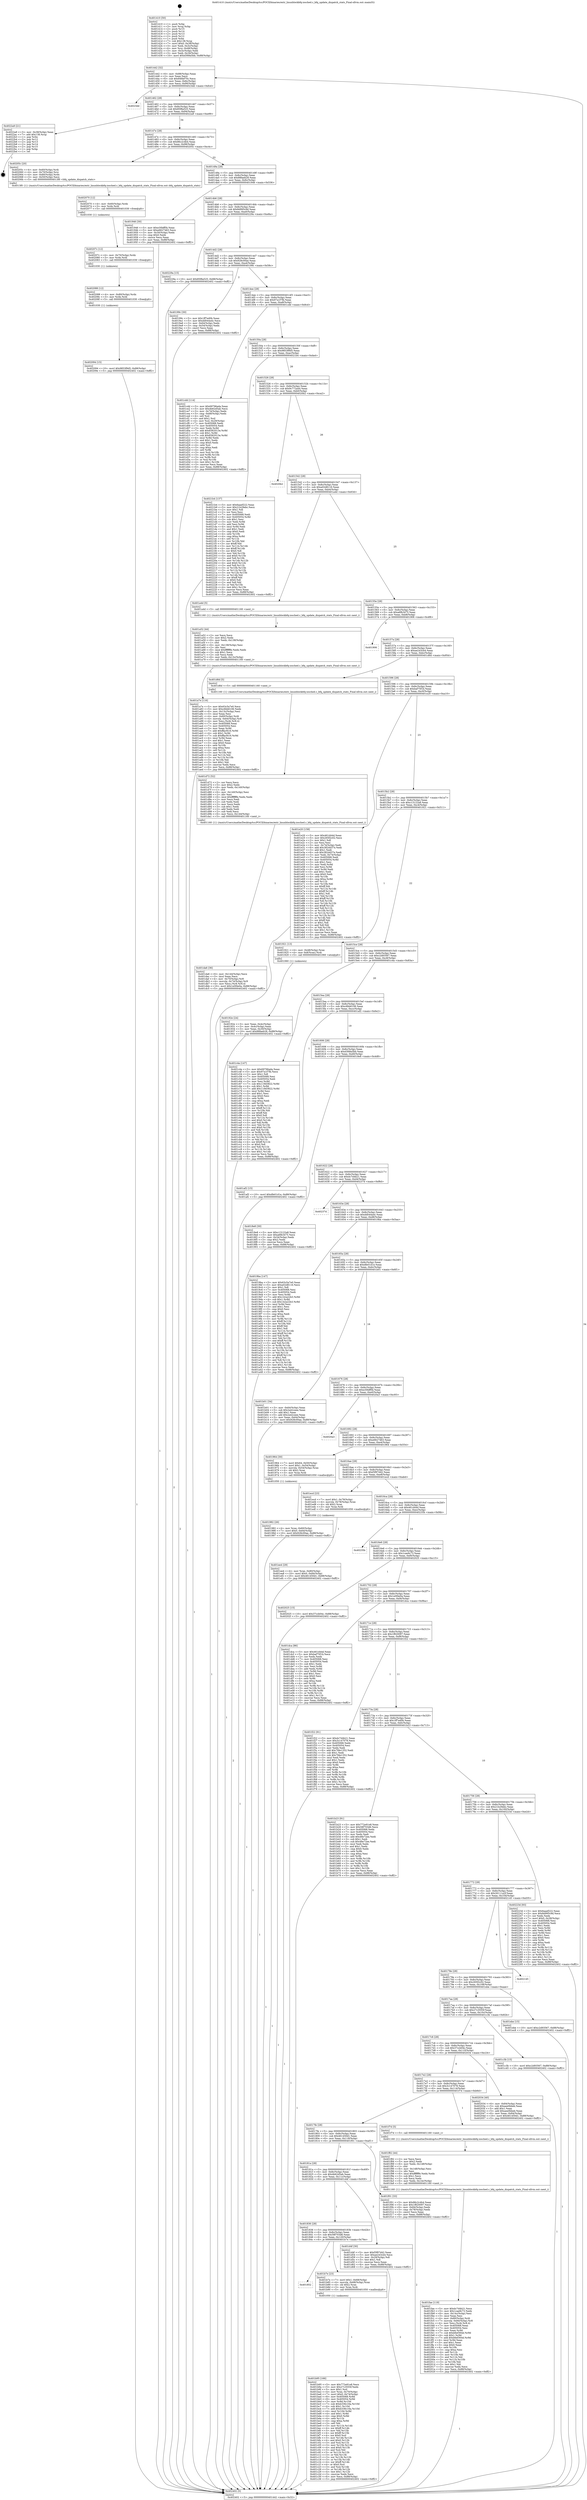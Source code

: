 digraph "0x401410" {
  label = "0x401410 (/mnt/c/Users/mathe/Desktop/tcc/POCII/binaries/extr_linuxblockbfq-iosched.c_bfq_update_dispatch_stats_Final-ollvm.out::main(0))"
  labelloc = "t"
  node[shape=record]

  Entry [label="",width=0.3,height=0.3,shape=circle,fillcolor=black,style=filled]
  "0x401442" [label="{
     0x401442 [32]\l
     | [instrs]\l
     &nbsp;&nbsp;0x401442 \<+6\>: mov -0x88(%rbp),%eax\l
     &nbsp;&nbsp;0x401448 \<+2\>: mov %eax,%ecx\l
     &nbsp;&nbsp;0x40144a \<+6\>: sub $0x846bf70c,%ecx\l
     &nbsp;&nbsp;0x401450 \<+6\>: mov %eax,-0x8c(%rbp)\l
     &nbsp;&nbsp;0x401456 \<+6\>: mov %ecx,-0x90(%rbp)\l
     &nbsp;&nbsp;0x40145c \<+6\>: je 00000000004023dd \<main+0xfcd\>\l
  }"]
  "0x4023dd" [label="{
     0x4023dd\l
  }", style=dashed]
  "0x401462" [label="{
     0x401462 [28]\l
     | [instrs]\l
     &nbsp;&nbsp;0x401462 \<+5\>: jmp 0000000000401467 \<main+0x57\>\l
     &nbsp;&nbsp;0x401467 \<+6\>: mov -0x8c(%rbp),%eax\l
     &nbsp;&nbsp;0x40146d \<+5\>: sub $0x85f8a525,%eax\l
     &nbsp;&nbsp;0x401472 \<+6\>: mov %eax,-0x94(%rbp)\l
     &nbsp;&nbsp;0x401478 \<+6\>: je 00000000004022a9 \<main+0xe99\>\l
  }"]
  Exit [label="",width=0.3,height=0.3,shape=circle,fillcolor=black,style=filled,peripheries=2]
  "0x4022a9" [label="{
     0x4022a9 [21]\l
     | [instrs]\l
     &nbsp;&nbsp;0x4022a9 \<+3\>: mov -0x38(%rbp),%eax\l
     &nbsp;&nbsp;0x4022ac \<+7\>: add $0x138,%rsp\l
     &nbsp;&nbsp;0x4022b3 \<+1\>: pop %rbx\l
     &nbsp;&nbsp;0x4022b4 \<+2\>: pop %r12\l
     &nbsp;&nbsp;0x4022b6 \<+2\>: pop %r13\l
     &nbsp;&nbsp;0x4022b8 \<+2\>: pop %r14\l
     &nbsp;&nbsp;0x4022ba \<+2\>: pop %r15\l
     &nbsp;&nbsp;0x4022bc \<+1\>: pop %rbp\l
     &nbsp;&nbsp;0x4022bd \<+1\>: ret\l
  }"]
  "0x40147e" [label="{
     0x40147e [28]\l
     | [instrs]\l
     &nbsp;&nbsp;0x40147e \<+5\>: jmp 0000000000401483 \<main+0x73\>\l
     &nbsp;&nbsp;0x401483 \<+6\>: mov -0x8c(%rbp),%eax\l
     &nbsp;&nbsp;0x401489 \<+5\>: sub $0x86c2c4b4,%eax\l
     &nbsp;&nbsp;0x40148e \<+6\>: mov %eax,-0x98(%rbp)\l
     &nbsp;&nbsp;0x401494 \<+6\>: je 000000000040205c \<main+0xc4c\>\l
  }"]
  "0x402094" [label="{
     0x402094 [15]\l
     | [instrs]\l
     &nbsp;&nbsp;0x402094 \<+10\>: movl $0x9853f9d5,-0x88(%rbp)\l
     &nbsp;&nbsp;0x40209e \<+5\>: jmp 0000000000402402 \<main+0xff2\>\l
  }"]
  "0x40205c" [label="{
     0x40205c [20]\l
     | [instrs]\l
     &nbsp;&nbsp;0x40205c \<+4\>: mov -0x60(%rbp),%rdi\l
     &nbsp;&nbsp;0x402060 \<+4\>: mov -0x70(%rbp),%rsi\l
     &nbsp;&nbsp;0x402064 \<+4\>: mov -0x80(%rbp),%rdx\l
     &nbsp;&nbsp;0x402068 \<+3\>: mov -0x50(%rbp),%ecx\l
     &nbsp;&nbsp;0x40206b \<+5\>: call 00000000004013f0 \<bfq_update_dispatch_stats\>\l
     | [calls]\l
     &nbsp;&nbsp;0x4013f0 \{1\} (/mnt/c/Users/mathe/Desktop/tcc/POCII/binaries/extr_linuxblockbfq-iosched.c_bfq_update_dispatch_stats_Final-ollvm.out::bfq_update_dispatch_stats)\l
  }"]
  "0x40149a" [label="{
     0x40149a [28]\l
     | [instrs]\l
     &nbsp;&nbsp;0x40149a \<+5\>: jmp 000000000040149f \<main+0x8f\>\l
     &nbsp;&nbsp;0x40149f \<+6\>: mov -0x8c(%rbp),%eax\l
     &nbsp;&nbsp;0x4014a5 \<+5\>: sub $0x88faeb28,%eax\l
     &nbsp;&nbsp;0x4014aa \<+6\>: mov %eax,-0x9c(%rbp)\l
     &nbsp;&nbsp;0x4014b0 \<+6\>: je 0000000000401946 \<main+0x536\>\l
  }"]
  "0x402088" [label="{
     0x402088 [12]\l
     | [instrs]\l
     &nbsp;&nbsp;0x402088 \<+4\>: mov -0x80(%rbp),%rdx\l
     &nbsp;&nbsp;0x40208c \<+3\>: mov %rdx,%rdi\l
     &nbsp;&nbsp;0x40208f \<+5\>: call 0000000000401030 \<free@plt\>\l
     | [calls]\l
     &nbsp;&nbsp;0x401030 \{1\} (unknown)\l
  }"]
  "0x401946" [label="{
     0x401946 [30]\l
     | [instrs]\l
     &nbsp;&nbsp;0x401946 \<+5\>: mov $0xe30bff5b,%eax\l
     &nbsp;&nbsp;0x40194b \<+5\>: mov $0xe6627463,%ecx\l
     &nbsp;&nbsp;0x401950 \<+3\>: mov -0x30(%rbp),%edx\l
     &nbsp;&nbsp;0x401953 \<+3\>: cmp $0x0,%edx\l
     &nbsp;&nbsp;0x401956 \<+3\>: cmove %ecx,%eax\l
     &nbsp;&nbsp;0x401959 \<+6\>: mov %eax,-0x88(%rbp)\l
     &nbsp;&nbsp;0x40195f \<+5\>: jmp 0000000000402402 \<main+0xff2\>\l
  }"]
  "0x4014b6" [label="{
     0x4014b6 [28]\l
     | [instrs]\l
     &nbsp;&nbsp;0x4014b6 \<+5\>: jmp 00000000004014bb \<main+0xab\>\l
     &nbsp;&nbsp;0x4014bb \<+6\>: mov -0x8c(%rbp),%eax\l
     &nbsp;&nbsp;0x4014c1 \<+5\>: sub $0x8d995c9d,%eax\l
     &nbsp;&nbsp;0x4014c6 \<+6\>: mov %eax,-0xa0(%rbp)\l
     &nbsp;&nbsp;0x4014cc \<+6\>: je 000000000040229a \<main+0xe8a\>\l
  }"]
  "0x40207c" [label="{
     0x40207c [12]\l
     | [instrs]\l
     &nbsp;&nbsp;0x40207c \<+4\>: mov -0x70(%rbp),%rdx\l
     &nbsp;&nbsp;0x402080 \<+3\>: mov %rdx,%rdi\l
     &nbsp;&nbsp;0x402083 \<+5\>: call 0000000000401030 \<free@plt\>\l
     | [calls]\l
     &nbsp;&nbsp;0x401030 \{1\} (unknown)\l
  }"]
  "0x40229a" [label="{
     0x40229a [15]\l
     | [instrs]\l
     &nbsp;&nbsp;0x40229a \<+10\>: movl $0x85f8a525,-0x88(%rbp)\l
     &nbsp;&nbsp;0x4022a4 \<+5\>: jmp 0000000000402402 \<main+0xff2\>\l
  }"]
  "0x4014d2" [label="{
     0x4014d2 [28]\l
     | [instrs]\l
     &nbsp;&nbsp;0x4014d2 \<+5\>: jmp 00000000004014d7 \<main+0xc7\>\l
     &nbsp;&nbsp;0x4014d7 \<+6\>: mov -0x8c(%rbp),%eax\l
     &nbsp;&nbsp;0x4014dd \<+5\>: sub $0x928c00ae,%eax\l
     &nbsp;&nbsp;0x4014e2 \<+6\>: mov %eax,-0xa4(%rbp)\l
     &nbsp;&nbsp;0x4014e8 \<+6\>: je 000000000040199c \<main+0x58c\>\l
  }"]
  "0x402070" [label="{
     0x402070 [12]\l
     | [instrs]\l
     &nbsp;&nbsp;0x402070 \<+4\>: mov -0x60(%rbp),%rdx\l
     &nbsp;&nbsp;0x402074 \<+3\>: mov %rdx,%rdi\l
     &nbsp;&nbsp;0x402077 \<+5\>: call 0000000000401030 \<free@plt\>\l
     | [calls]\l
     &nbsp;&nbsp;0x401030 \{1\} (unknown)\l
  }"]
  "0x40199c" [label="{
     0x40199c [30]\l
     | [instrs]\l
     &nbsp;&nbsp;0x40199c \<+5\>: mov $0x1ff7ed0b,%eax\l
     &nbsp;&nbsp;0x4019a1 \<+5\>: mov $0xdd044a4c,%ecx\l
     &nbsp;&nbsp;0x4019a6 \<+3\>: mov -0x64(%rbp),%edx\l
     &nbsp;&nbsp;0x4019a9 \<+3\>: cmp -0x54(%rbp),%edx\l
     &nbsp;&nbsp;0x4019ac \<+3\>: cmovl %ecx,%eax\l
     &nbsp;&nbsp;0x4019af \<+6\>: mov %eax,-0x88(%rbp)\l
     &nbsp;&nbsp;0x4019b5 \<+5\>: jmp 0000000000402402 \<main+0xff2\>\l
  }"]
  "0x4014ee" [label="{
     0x4014ee [28]\l
     | [instrs]\l
     &nbsp;&nbsp;0x4014ee \<+5\>: jmp 00000000004014f3 \<main+0xe3\>\l
     &nbsp;&nbsp;0x4014f3 \<+6\>: mov -0x8c(%rbp),%eax\l
     &nbsp;&nbsp;0x4014f9 \<+5\>: sub $0x97a1f7fb,%eax\l
     &nbsp;&nbsp;0x4014fe \<+6\>: mov %eax,-0xa8(%rbp)\l
     &nbsp;&nbsp;0x401504 \<+6\>: je 0000000000401cdd \<main+0x8cd\>\l
  }"]
  "0x401fae" [label="{
     0x401fae [119]\l
     | [instrs]\l
     &nbsp;&nbsp;0x401fae \<+5\>: mov $0xdc7d4b21,%ecx\l
     &nbsp;&nbsp;0x401fb3 \<+5\>: mov $0x1cae9c73,%edx\l
     &nbsp;&nbsp;0x401fb8 \<+6\>: mov -0x14c(%rbp),%esi\l
     &nbsp;&nbsp;0x401fbe \<+3\>: imul %eax,%esi\l
     &nbsp;&nbsp;0x401fc1 \<+4\>: mov -0x80(%rbp),%rdi\l
     &nbsp;&nbsp;0x401fc5 \<+7\>: movslq -0x84(%rbp),%r8\l
     &nbsp;&nbsp;0x401fcc \<+4\>: mov %esi,(%rdi,%r8,4)\l
     &nbsp;&nbsp;0x401fd0 \<+7\>: mov 0x405068,%eax\l
     &nbsp;&nbsp;0x401fd7 \<+7\>: mov 0x405054,%esi\l
     &nbsp;&nbsp;0x401fde \<+3\>: mov %eax,%r9d\l
     &nbsp;&nbsp;0x401fe1 \<+7\>: sub $0xb6ef364d,%r9d\l
     &nbsp;&nbsp;0x401fe8 \<+4\>: sub $0x1,%r9d\l
     &nbsp;&nbsp;0x401fec \<+7\>: add $0xb6ef364d,%r9d\l
     &nbsp;&nbsp;0x401ff3 \<+4\>: imul %r9d,%eax\l
     &nbsp;&nbsp;0x401ff7 \<+3\>: and $0x1,%eax\l
     &nbsp;&nbsp;0x401ffa \<+3\>: cmp $0x0,%eax\l
     &nbsp;&nbsp;0x401ffd \<+4\>: sete %r10b\l
     &nbsp;&nbsp;0x402001 \<+3\>: cmp $0xa,%esi\l
     &nbsp;&nbsp;0x402004 \<+4\>: setl %r11b\l
     &nbsp;&nbsp;0x402008 \<+3\>: mov %r10b,%bl\l
     &nbsp;&nbsp;0x40200b \<+3\>: and %r11b,%bl\l
     &nbsp;&nbsp;0x40200e \<+3\>: xor %r11b,%r10b\l
     &nbsp;&nbsp;0x402011 \<+3\>: or %r10b,%bl\l
     &nbsp;&nbsp;0x402014 \<+3\>: test $0x1,%bl\l
     &nbsp;&nbsp;0x402017 \<+3\>: cmovne %edx,%ecx\l
     &nbsp;&nbsp;0x40201a \<+6\>: mov %ecx,-0x88(%rbp)\l
     &nbsp;&nbsp;0x402020 \<+5\>: jmp 0000000000402402 \<main+0xff2\>\l
  }"]
  "0x401cdd" [label="{
     0x401cdd [114]\l
     | [instrs]\l
     &nbsp;&nbsp;0x401cdd \<+5\>: mov $0x69796ada,%eax\l
     &nbsp;&nbsp;0x401ce2 \<+5\>: mov $0x4b62d5ab,%ecx\l
     &nbsp;&nbsp;0x401ce7 \<+3\>: mov -0x74(%rbp),%edx\l
     &nbsp;&nbsp;0x401cea \<+3\>: cmp -0x68(%rbp),%edx\l
     &nbsp;&nbsp;0x401ced \<+4\>: setl %sil\l
     &nbsp;&nbsp;0x401cf1 \<+4\>: and $0x1,%sil\l
     &nbsp;&nbsp;0x401cf5 \<+4\>: mov %sil,-0x29(%rbp)\l
     &nbsp;&nbsp;0x401cf9 \<+7\>: mov 0x405068,%edx\l
     &nbsp;&nbsp;0x401d00 \<+7\>: mov 0x405054,%edi\l
     &nbsp;&nbsp;0x401d07 \<+3\>: mov %edx,%r8d\l
     &nbsp;&nbsp;0x401d0a \<+7\>: add $0x8362013e,%r8d\l
     &nbsp;&nbsp;0x401d11 \<+4\>: sub $0x1,%r8d\l
     &nbsp;&nbsp;0x401d15 \<+7\>: sub $0x8362013e,%r8d\l
     &nbsp;&nbsp;0x401d1c \<+4\>: imul %r8d,%edx\l
     &nbsp;&nbsp;0x401d20 \<+3\>: and $0x1,%edx\l
     &nbsp;&nbsp;0x401d23 \<+3\>: cmp $0x0,%edx\l
     &nbsp;&nbsp;0x401d26 \<+4\>: sete %sil\l
     &nbsp;&nbsp;0x401d2a \<+3\>: cmp $0xa,%edi\l
     &nbsp;&nbsp;0x401d2d \<+4\>: setl %r9b\l
     &nbsp;&nbsp;0x401d31 \<+3\>: mov %sil,%r10b\l
     &nbsp;&nbsp;0x401d34 \<+3\>: and %r9b,%r10b\l
     &nbsp;&nbsp;0x401d37 \<+3\>: xor %r9b,%sil\l
     &nbsp;&nbsp;0x401d3a \<+3\>: or %sil,%r10b\l
     &nbsp;&nbsp;0x401d3d \<+4\>: test $0x1,%r10b\l
     &nbsp;&nbsp;0x401d41 \<+3\>: cmovne %ecx,%eax\l
     &nbsp;&nbsp;0x401d44 \<+6\>: mov %eax,-0x88(%rbp)\l
     &nbsp;&nbsp;0x401d4a \<+5\>: jmp 0000000000402402 \<main+0xff2\>\l
  }"]
  "0x40150a" [label="{
     0x40150a [28]\l
     | [instrs]\l
     &nbsp;&nbsp;0x40150a \<+5\>: jmp 000000000040150f \<main+0xff\>\l
     &nbsp;&nbsp;0x40150f \<+6\>: mov -0x8c(%rbp),%eax\l
     &nbsp;&nbsp;0x401515 \<+5\>: sub $0x9853f9d5,%eax\l
     &nbsp;&nbsp;0x40151a \<+6\>: mov %eax,-0xac(%rbp)\l
     &nbsp;&nbsp;0x401520 \<+6\>: je 00000000004021b4 \<main+0xda4\>\l
  }"]
  "0x401f82" [label="{
     0x401f82 [44]\l
     | [instrs]\l
     &nbsp;&nbsp;0x401f82 \<+2\>: xor %ecx,%ecx\l
     &nbsp;&nbsp;0x401f84 \<+5\>: mov $0x2,%edx\l
     &nbsp;&nbsp;0x401f89 \<+6\>: mov %edx,-0x148(%rbp)\l
     &nbsp;&nbsp;0x401f8f \<+1\>: cltd\l
     &nbsp;&nbsp;0x401f90 \<+6\>: mov -0x148(%rbp),%esi\l
     &nbsp;&nbsp;0x401f96 \<+2\>: idiv %esi\l
     &nbsp;&nbsp;0x401f98 \<+6\>: imul $0xfffffffe,%edx,%edx\l
     &nbsp;&nbsp;0x401f9e \<+3\>: sub $0x1,%ecx\l
     &nbsp;&nbsp;0x401fa1 \<+2\>: sub %ecx,%edx\l
     &nbsp;&nbsp;0x401fa3 \<+6\>: mov %edx,-0x14c(%rbp)\l
     &nbsp;&nbsp;0x401fa9 \<+5\>: call 0000000000401160 \<next_i\>\l
     | [calls]\l
     &nbsp;&nbsp;0x401160 \{1\} (/mnt/c/Users/mathe/Desktop/tcc/POCII/binaries/extr_linuxblockbfq-iosched.c_bfq_update_dispatch_stats_Final-ollvm.out::next_i)\l
  }"]
  "0x4021b4" [label="{
     0x4021b4 [137]\l
     | [instrs]\l
     &nbsp;&nbsp;0x4021b4 \<+5\>: mov $0x6aaef222,%eax\l
     &nbsp;&nbsp;0x4021b9 \<+5\>: mov $0x21b29ebc,%ecx\l
     &nbsp;&nbsp;0x4021be \<+2\>: mov $0x1,%dl\l
     &nbsp;&nbsp;0x4021c0 \<+2\>: xor %esi,%esi\l
     &nbsp;&nbsp;0x4021c2 \<+7\>: mov 0x405068,%edi\l
     &nbsp;&nbsp;0x4021c9 \<+8\>: mov 0x405054,%r8d\l
     &nbsp;&nbsp;0x4021d1 \<+3\>: sub $0x1,%esi\l
     &nbsp;&nbsp;0x4021d4 \<+3\>: mov %edi,%r9d\l
     &nbsp;&nbsp;0x4021d7 \<+3\>: add %esi,%r9d\l
     &nbsp;&nbsp;0x4021da \<+4\>: imul %r9d,%edi\l
     &nbsp;&nbsp;0x4021de \<+3\>: and $0x1,%edi\l
     &nbsp;&nbsp;0x4021e1 \<+3\>: cmp $0x0,%edi\l
     &nbsp;&nbsp;0x4021e4 \<+4\>: sete %r10b\l
     &nbsp;&nbsp;0x4021e8 \<+4\>: cmp $0xa,%r8d\l
     &nbsp;&nbsp;0x4021ec \<+4\>: setl %r11b\l
     &nbsp;&nbsp;0x4021f0 \<+3\>: mov %r10b,%bl\l
     &nbsp;&nbsp;0x4021f3 \<+3\>: xor $0xff,%bl\l
     &nbsp;&nbsp;0x4021f6 \<+3\>: mov %r11b,%r14b\l
     &nbsp;&nbsp;0x4021f9 \<+4\>: xor $0xff,%r14b\l
     &nbsp;&nbsp;0x4021fd \<+3\>: xor $0x0,%dl\l
     &nbsp;&nbsp;0x402200 \<+3\>: mov %bl,%r15b\l
     &nbsp;&nbsp;0x402203 \<+4\>: and $0x0,%r15b\l
     &nbsp;&nbsp;0x402207 \<+3\>: and %dl,%r10b\l
     &nbsp;&nbsp;0x40220a \<+3\>: mov %r14b,%r12b\l
     &nbsp;&nbsp;0x40220d \<+4\>: and $0x0,%r12b\l
     &nbsp;&nbsp;0x402211 \<+3\>: and %dl,%r11b\l
     &nbsp;&nbsp;0x402214 \<+3\>: or %r10b,%r15b\l
     &nbsp;&nbsp;0x402217 \<+3\>: or %r11b,%r12b\l
     &nbsp;&nbsp;0x40221a \<+3\>: xor %r12b,%r15b\l
     &nbsp;&nbsp;0x40221d \<+3\>: or %r14b,%bl\l
     &nbsp;&nbsp;0x402220 \<+3\>: xor $0xff,%bl\l
     &nbsp;&nbsp;0x402223 \<+3\>: or $0x0,%dl\l
     &nbsp;&nbsp;0x402226 \<+2\>: and %dl,%bl\l
     &nbsp;&nbsp;0x402228 \<+3\>: or %bl,%r15b\l
     &nbsp;&nbsp;0x40222b \<+4\>: test $0x1,%r15b\l
     &nbsp;&nbsp;0x40222f \<+3\>: cmovne %ecx,%eax\l
     &nbsp;&nbsp;0x402232 \<+6\>: mov %eax,-0x88(%rbp)\l
     &nbsp;&nbsp;0x402238 \<+5\>: jmp 0000000000402402 \<main+0xff2\>\l
  }"]
  "0x401526" [label="{
     0x401526 [28]\l
     | [instrs]\l
     &nbsp;&nbsp;0x401526 \<+5\>: jmp 000000000040152b \<main+0x11b\>\l
     &nbsp;&nbsp;0x40152b \<+6\>: mov -0x8c(%rbp),%eax\l
     &nbsp;&nbsp;0x401531 \<+5\>: sub $0x9c772a44,%eax\l
     &nbsp;&nbsp;0x401536 \<+6\>: mov %eax,-0xb0(%rbp)\l
     &nbsp;&nbsp;0x40153c \<+6\>: je 00000000004020b2 \<main+0xca2\>\l
  }"]
  "0x401ee4" [label="{
     0x401ee4 [29]\l
     | [instrs]\l
     &nbsp;&nbsp;0x401ee4 \<+4\>: mov %rax,-0x80(%rbp)\l
     &nbsp;&nbsp;0x401ee8 \<+10\>: movl $0x0,-0x84(%rbp)\l
     &nbsp;&nbsp;0x401ef2 \<+10\>: movl $0x461450d1,-0x88(%rbp)\l
     &nbsp;&nbsp;0x401efc \<+5\>: jmp 0000000000402402 \<main+0xff2\>\l
  }"]
  "0x4020b2" [label="{
     0x4020b2\l
  }", style=dashed]
  "0x401542" [label="{
     0x401542 [28]\l
     | [instrs]\l
     &nbsp;&nbsp;0x401542 \<+5\>: jmp 0000000000401547 \<main+0x137\>\l
     &nbsp;&nbsp;0x401547 \<+6\>: mov -0x8c(%rbp),%eax\l
     &nbsp;&nbsp;0x40154d \<+5\>: sub $0xa02d8116,%eax\l
     &nbsp;&nbsp;0x401552 \<+6\>: mov %eax,-0xb4(%rbp)\l
     &nbsp;&nbsp;0x401558 \<+6\>: je 0000000000401a4d \<main+0x63d\>\l
  }"]
  "0x401da6" [label="{
     0x401da6 [36]\l
     | [instrs]\l
     &nbsp;&nbsp;0x401da6 \<+6\>: mov -0x144(%rbp),%ecx\l
     &nbsp;&nbsp;0x401dac \<+3\>: imul %eax,%ecx\l
     &nbsp;&nbsp;0x401daf \<+4\>: mov -0x70(%rbp),%r8\l
     &nbsp;&nbsp;0x401db3 \<+4\>: movslq -0x74(%rbp),%r9\l
     &nbsp;&nbsp;0x401db7 \<+4\>: mov %ecx,(%r8,%r9,4)\l
     &nbsp;&nbsp;0x401dbb \<+10\>: movl $0x1e0f4e0a,-0x88(%rbp)\l
     &nbsp;&nbsp;0x401dc5 \<+5\>: jmp 0000000000402402 \<main+0xff2\>\l
  }"]
  "0x401a4d" [label="{
     0x401a4d [5]\l
     | [instrs]\l
     &nbsp;&nbsp;0x401a4d \<+5\>: call 0000000000401160 \<next_i\>\l
     | [calls]\l
     &nbsp;&nbsp;0x401160 \{1\} (/mnt/c/Users/mathe/Desktop/tcc/POCII/binaries/extr_linuxblockbfq-iosched.c_bfq_update_dispatch_stats_Final-ollvm.out::next_i)\l
  }"]
  "0x40155e" [label="{
     0x40155e [28]\l
     | [instrs]\l
     &nbsp;&nbsp;0x40155e \<+5\>: jmp 0000000000401563 \<main+0x153\>\l
     &nbsp;&nbsp;0x401563 \<+6\>: mov -0x8c(%rbp),%eax\l
     &nbsp;&nbsp;0x401569 \<+5\>: sub $0xa6fb3475,%eax\l
     &nbsp;&nbsp;0x40156e \<+6\>: mov %eax,-0xb8(%rbp)\l
     &nbsp;&nbsp;0x401574 \<+6\>: je 0000000000401906 \<main+0x4f6\>\l
  }"]
  "0x401d72" [label="{
     0x401d72 [52]\l
     | [instrs]\l
     &nbsp;&nbsp;0x401d72 \<+2\>: xor %ecx,%ecx\l
     &nbsp;&nbsp;0x401d74 \<+5\>: mov $0x2,%edx\l
     &nbsp;&nbsp;0x401d79 \<+6\>: mov %edx,-0x140(%rbp)\l
     &nbsp;&nbsp;0x401d7f \<+1\>: cltd\l
     &nbsp;&nbsp;0x401d80 \<+6\>: mov -0x140(%rbp),%esi\l
     &nbsp;&nbsp;0x401d86 \<+2\>: idiv %esi\l
     &nbsp;&nbsp;0x401d88 \<+6\>: imul $0xfffffffe,%edx,%edx\l
     &nbsp;&nbsp;0x401d8e \<+2\>: mov %ecx,%edi\l
     &nbsp;&nbsp;0x401d90 \<+2\>: sub %edx,%edi\l
     &nbsp;&nbsp;0x401d92 \<+2\>: mov %ecx,%edx\l
     &nbsp;&nbsp;0x401d94 \<+3\>: sub $0x1,%edx\l
     &nbsp;&nbsp;0x401d97 \<+2\>: add %edx,%edi\l
     &nbsp;&nbsp;0x401d99 \<+2\>: sub %edi,%ecx\l
     &nbsp;&nbsp;0x401d9b \<+6\>: mov %ecx,-0x144(%rbp)\l
     &nbsp;&nbsp;0x401da1 \<+5\>: call 0000000000401160 \<next_i\>\l
     | [calls]\l
     &nbsp;&nbsp;0x401160 \{1\} (/mnt/c/Users/mathe/Desktop/tcc/POCII/binaries/extr_linuxblockbfq-iosched.c_bfq_update_dispatch_stats_Final-ollvm.out::next_i)\l
  }"]
  "0x401906" [label="{
     0x401906\l
  }", style=dashed]
  "0x40157a" [label="{
     0x40157a [28]\l
     | [instrs]\l
     &nbsp;&nbsp;0x40157a \<+5\>: jmp 000000000040157f \<main+0x16f\>\l
     &nbsp;&nbsp;0x40157f \<+6\>: mov -0x8c(%rbp),%eax\l
     &nbsp;&nbsp;0x401585 \<+5\>: sub $0xae243cb4,%eax\l
     &nbsp;&nbsp;0x40158a \<+6\>: mov %eax,-0xbc(%rbp)\l
     &nbsp;&nbsp;0x401590 \<+6\>: je 0000000000401d6d \<main+0x95d\>\l
  }"]
  "0x401b95" [label="{
     0x401b95 [166]\l
     | [instrs]\l
     &nbsp;&nbsp;0x401b95 \<+5\>: mov $0x772e91e8,%ecx\l
     &nbsp;&nbsp;0x401b9a \<+5\>: mov $0x27c3555f,%edx\l
     &nbsp;&nbsp;0x401b9f \<+3\>: mov $0x1,%sil\l
     &nbsp;&nbsp;0x401ba2 \<+4\>: mov %rax,-0x70(%rbp)\l
     &nbsp;&nbsp;0x401ba6 \<+7\>: movl $0x0,-0x74(%rbp)\l
     &nbsp;&nbsp;0x401bad \<+8\>: mov 0x405068,%r8d\l
     &nbsp;&nbsp;0x401bb5 \<+8\>: mov 0x405054,%r9d\l
     &nbsp;&nbsp;0x401bbd \<+3\>: mov %r8d,%r10d\l
     &nbsp;&nbsp;0x401bc0 \<+7\>: sub $0xb336c16a,%r10d\l
     &nbsp;&nbsp;0x401bc7 \<+4\>: sub $0x1,%r10d\l
     &nbsp;&nbsp;0x401bcb \<+7\>: add $0xb336c16a,%r10d\l
     &nbsp;&nbsp;0x401bd2 \<+4\>: imul %r10d,%r8d\l
     &nbsp;&nbsp;0x401bd6 \<+4\>: and $0x1,%r8d\l
     &nbsp;&nbsp;0x401bda \<+4\>: cmp $0x0,%r8d\l
     &nbsp;&nbsp;0x401bde \<+4\>: sete %r11b\l
     &nbsp;&nbsp;0x401be2 \<+4\>: cmp $0xa,%r9d\l
     &nbsp;&nbsp;0x401be6 \<+3\>: setl %bl\l
     &nbsp;&nbsp;0x401be9 \<+3\>: mov %r11b,%r14b\l
     &nbsp;&nbsp;0x401bec \<+4\>: xor $0xff,%r14b\l
     &nbsp;&nbsp;0x401bf0 \<+3\>: mov %bl,%r15b\l
     &nbsp;&nbsp;0x401bf3 \<+4\>: xor $0xff,%r15b\l
     &nbsp;&nbsp;0x401bf7 \<+4\>: xor $0x0,%sil\l
     &nbsp;&nbsp;0x401bfb \<+3\>: mov %r14b,%r12b\l
     &nbsp;&nbsp;0x401bfe \<+4\>: and $0x0,%r12b\l
     &nbsp;&nbsp;0x401c02 \<+3\>: and %sil,%r11b\l
     &nbsp;&nbsp;0x401c05 \<+3\>: mov %r15b,%r13b\l
     &nbsp;&nbsp;0x401c08 \<+4\>: and $0x0,%r13b\l
     &nbsp;&nbsp;0x401c0c \<+3\>: and %sil,%bl\l
     &nbsp;&nbsp;0x401c0f \<+3\>: or %r11b,%r12b\l
     &nbsp;&nbsp;0x401c12 \<+3\>: or %bl,%r13b\l
     &nbsp;&nbsp;0x401c15 \<+3\>: xor %r13b,%r12b\l
     &nbsp;&nbsp;0x401c18 \<+3\>: or %r15b,%r14b\l
     &nbsp;&nbsp;0x401c1b \<+4\>: xor $0xff,%r14b\l
     &nbsp;&nbsp;0x401c1f \<+4\>: or $0x0,%sil\l
     &nbsp;&nbsp;0x401c23 \<+3\>: and %sil,%r14b\l
     &nbsp;&nbsp;0x401c26 \<+3\>: or %r14b,%r12b\l
     &nbsp;&nbsp;0x401c29 \<+4\>: test $0x1,%r12b\l
     &nbsp;&nbsp;0x401c2d \<+3\>: cmovne %edx,%ecx\l
     &nbsp;&nbsp;0x401c30 \<+6\>: mov %ecx,-0x88(%rbp)\l
     &nbsp;&nbsp;0x401c36 \<+5\>: jmp 0000000000402402 \<main+0xff2\>\l
  }"]
  "0x401d6d" [label="{
     0x401d6d [5]\l
     | [instrs]\l
     &nbsp;&nbsp;0x401d6d \<+5\>: call 0000000000401160 \<next_i\>\l
     | [calls]\l
     &nbsp;&nbsp;0x401160 \{1\} (/mnt/c/Users/mathe/Desktop/tcc/POCII/binaries/extr_linuxblockbfq-iosched.c_bfq_update_dispatch_stats_Final-ollvm.out::next_i)\l
  }"]
  "0x401596" [label="{
     0x401596 [28]\l
     | [instrs]\l
     &nbsp;&nbsp;0x401596 \<+5\>: jmp 000000000040159b \<main+0x18b\>\l
     &nbsp;&nbsp;0x40159b \<+6\>: mov -0x8c(%rbp),%eax\l
     &nbsp;&nbsp;0x4015a1 \<+5\>: sub $0xbaf75f1b,%eax\l
     &nbsp;&nbsp;0x4015a6 \<+6\>: mov %eax,-0xc0(%rbp)\l
     &nbsp;&nbsp;0x4015ac \<+6\>: je 0000000000401e20 \<main+0xa10\>\l
  }"]
  "0x401852" [label="{
     0x401852\l
  }", style=dashed]
  "0x401e20" [label="{
     0x401e20 [158]\l
     | [instrs]\l
     &nbsp;&nbsp;0x401e20 \<+5\>: mov $0x461d44d,%eax\l
     &nbsp;&nbsp;0x401e25 \<+5\>: mov $0x265f2c02,%ecx\l
     &nbsp;&nbsp;0x401e2a \<+2\>: mov $0x1,%dl\l
     &nbsp;&nbsp;0x401e2c \<+2\>: xor %esi,%esi\l
     &nbsp;&nbsp;0x401e2e \<+3\>: mov -0x74(%rbp),%edi\l
     &nbsp;&nbsp;0x401e31 \<+6\>: add $0x382dd37e,%edi\l
     &nbsp;&nbsp;0x401e37 \<+3\>: add $0x1,%edi\l
     &nbsp;&nbsp;0x401e3a \<+6\>: sub $0x382dd37e,%edi\l
     &nbsp;&nbsp;0x401e40 \<+3\>: mov %edi,-0x74(%rbp)\l
     &nbsp;&nbsp;0x401e43 \<+7\>: mov 0x405068,%edi\l
     &nbsp;&nbsp;0x401e4a \<+8\>: mov 0x405054,%r8d\l
     &nbsp;&nbsp;0x401e52 \<+3\>: sub $0x1,%esi\l
     &nbsp;&nbsp;0x401e55 \<+3\>: mov %edi,%r9d\l
     &nbsp;&nbsp;0x401e58 \<+3\>: add %esi,%r9d\l
     &nbsp;&nbsp;0x401e5b \<+4\>: imul %r9d,%edi\l
     &nbsp;&nbsp;0x401e5f \<+3\>: and $0x1,%edi\l
     &nbsp;&nbsp;0x401e62 \<+3\>: cmp $0x0,%edi\l
     &nbsp;&nbsp;0x401e65 \<+4\>: sete %r10b\l
     &nbsp;&nbsp;0x401e69 \<+4\>: cmp $0xa,%r8d\l
     &nbsp;&nbsp;0x401e6d \<+4\>: setl %r11b\l
     &nbsp;&nbsp;0x401e71 \<+3\>: mov %r10b,%bl\l
     &nbsp;&nbsp;0x401e74 \<+3\>: xor $0xff,%bl\l
     &nbsp;&nbsp;0x401e77 \<+3\>: mov %r11b,%r14b\l
     &nbsp;&nbsp;0x401e7a \<+4\>: xor $0xff,%r14b\l
     &nbsp;&nbsp;0x401e7e \<+3\>: xor $0x1,%dl\l
     &nbsp;&nbsp;0x401e81 \<+3\>: mov %bl,%r15b\l
     &nbsp;&nbsp;0x401e84 \<+4\>: and $0xff,%r15b\l
     &nbsp;&nbsp;0x401e88 \<+3\>: and %dl,%r10b\l
     &nbsp;&nbsp;0x401e8b \<+3\>: mov %r14b,%r12b\l
     &nbsp;&nbsp;0x401e8e \<+4\>: and $0xff,%r12b\l
     &nbsp;&nbsp;0x401e92 \<+3\>: and %dl,%r11b\l
     &nbsp;&nbsp;0x401e95 \<+3\>: or %r10b,%r15b\l
     &nbsp;&nbsp;0x401e98 \<+3\>: or %r11b,%r12b\l
     &nbsp;&nbsp;0x401e9b \<+3\>: xor %r12b,%r15b\l
     &nbsp;&nbsp;0x401e9e \<+3\>: or %r14b,%bl\l
     &nbsp;&nbsp;0x401ea1 \<+3\>: xor $0xff,%bl\l
     &nbsp;&nbsp;0x401ea4 \<+3\>: or $0x1,%dl\l
     &nbsp;&nbsp;0x401ea7 \<+2\>: and %dl,%bl\l
     &nbsp;&nbsp;0x401ea9 \<+3\>: or %bl,%r15b\l
     &nbsp;&nbsp;0x401eac \<+4\>: test $0x1,%r15b\l
     &nbsp;&nbsp;0x401eb0 \<+3\>: cmovne %ecx,%eax\l
     &nbsp;&nbsp;0x401eb3 \<+6\>: mov %eax,-0x88(%rbp)\l
     &nbsp;&nbsp;0x401eb9 \<+5\>: jmp 0000000000402402 \<main+0xff2\>\l
  }"]
  "0x4015b2" [label="{
     0x4015b2 [28]\l
     | [instrs]\l
     &nbsp;&nbsp;0x4015b2 \<+5\>: jmp 00000000004015b7 \<main+0x1a7\>\l
     &nbsp;&nbsp;0x4015b7 \<+6\>: mov -0x8c(%rbp),%eax\l
     &nbsp;&nbsp;0x4015bd \<+5\>: sub $0xc13122a8,%eax\l
     &nbsp;&nbsp;0x4015c2 \<+6\>: mov %eax,-0xc4(%rbp)\l
     &nbsp;&nbsp;0x4015c8 \<+6\>: je 0000000000401921 \<main+0x511\>\l
  }"]
  "0x401b7e" [label="{
     0x401b7e [23]\l
     | [instrs]\l
     &nbsp;&nbsp;0x401b7e \<+7\>: movl $0x1,-0x68(%rbp)\l
     &nbsp;&nbsp;0x401b85 \<+4\>: movslq -0x68(%rbp),%rax\l
     &nbsp;&nbsp;0x401b89 \<+4\>: shl $0x2,%rax\l
     &nbsp;&nbsp;0x401b8d \<+3\>: mov %rax,%rdi\l
     &nbsp;&nbsp;0x401b90 \<+5\>: call 0000000000401050 \<malloc@plt\>\l
     | [calls]\l
     &nbsp;&nbsp;0x401050 \{1\} (unknown)\l
  }"]
  "0x401921" [label="{
     0x401921 [13]\l
     | [instrs]\l
     &nbsp;&nbsp;0x401921 \<+4\>: mov -0x48(%rbp),%rax\l
     &nbsp;&nbsp;0x401925 \<+4\>: mov 0x8(%rax),%rdi\l
     &nbsp;&nbsp;0x401929 \<+5\>: call 0000000000401060 \<atoi@plt\>\l
     | [calls]\l
     &nbsp;&nbsp;0x401060 \{1\} (unknown)\l
  }"]
  "0x4015ce" [label="{
     0x4015ce [28]\l
     | [instrs]\l
     &nbsp;&nbsp;0x4015ce \<+5\>: jmp 00000000004015d3 \<main+0x1c3\>\l
     &nbsp;&nbsp;0x4015d3 \<+6\>: mov -0x8c(%rbp),%eax\l
     &nbsp;&nbsp;0x4015d9 \<+5\>: sub $0xc2d93567,%eax\l
     &nbsp;&nbsp;0x4015de \<+6\>: mov %eax,-0xc8(%rbp)\l
     &nbsp;&nbsp;0x4015e4 \<+6\>: je 0000000000401c4a \<main+0x83a\>\l
  }"]
  "0x401836" [label="{
     0x401836 [28]\l
     | [instrs]\l
     &nbsp;&nbsp;0x401836 \<+5\>: jmp 000000000040183b \<main+0x42b\>\l
     &nbsp;&nbsp;0x40183b \<+6\>: mov -0x8c(%rbp),%eax\l
     &nbsp;&nbsp;0x401841 \<+5\>: sub $0x58f703d6,%eax\l
     &nbsp;&nbsp;0x401846 \<+6\>: mov %eax,-0x120(%rbp)\l
     &nbsp;&nbsp;0x40184c \<+6\>: je 0000000000401b7e \<main+0x76e\>\l
  }"]
  "0x401c4a" [label="{
     0x401c4a [147]\l
     | [instrs]\l
     &nbsp;&nbsp;0x401c4a \<+5\>: mov $0x69796ada,%eax\l
     &nbsp;&nbsp;0x401c4f \<+5\>: mov $0x97a1f7fb,%ecx\l
     &nbsp;&nbsp;0x401c54 \<+2\>: mov $0x1,%dl\l
     &nbsp;&nbsp;0x401c56 \<+7\>: mov 0x405068,%esi\l
     &nbsp;&nbsp;0x401c5d \<+7\>: mov 0x405054,%edi\l
     &nbsp;&nbsp;0x401c64 \<+3\>: mov %esi,%r8d\l
     &nbsp;&nbsp;0x401c67 \<+7\>: sub $0x119d3822,%r8d\l
     &nbsp;&nbsp;0x401c6e \<+4\>: sub $0x1,%r8d\l
     &nbsp;&nbsp;0x401c72 \<+7\>: add $0x119d3822,%r8d\l
     &nbsp;&nbsp;0x401c79 \<+4\>: imul %r8d,%esi\l
     &nbsp;&nbsp;0x401c7d \<+3\>: and $0x1,%esi\l
     &nbsp;&nbsp;0x401c80 \<+3\>: cmp $0x0,%esi\l
     &nbsp;&nbsp;0x401c83 \<+4\>: sete %r9b\l
     &nbsp;&nbsp;0x401c87 \<+3\>: cmp $0xa,%edi\l
     &nbsp;&nbsp;0x401c8a \<+4\>: setl %r10b\l
     &nbsp;&nbsp;0x401c8e \<+3\>: mov %r9b,%r11b\l
     &nbsp;&nbsp;0x401c91 \<+4\>: xor $0xff,%r11b\l
     &nbsp;&nbsp;0x401c95 \<+3\>: mov %r10b,%bl\l
     &nbsp;&nbsp;0x401c98 \<+3\>: xor $0xff,%bl\l
     &nbsp;&nbsp;0x401c9b \<+3\>: xor $0x0,%dl\l
     &nbsp;&nbsp;0x401c9e \<+3\>: mov %r11b,%r14b\l
     &nbsp;&nbsp;0x401ca1 \<+4\>: and $0x0,%r14b\l
     &nbsp;&nbsp;0x401ca5 \<+3\>: and %dl,%r9b\l
     &nbsp;&nbsp;0x401ca8 \<+3\>: mov %bl,%r15b\l
     &nbsp;&nbsp;0x401cab \<+4\>: and $0x0,%r15b\l
     &nbsp;&nbsp;0x401caf \<+3\>: and %dl,%r10b\l
     &nbsp;&nbsp;0x401cb2 \<+3\>: or %r9b,%r14b\l
     &nbsp;&nbsp;0x401cb5 \<+3\>: or %r10b,%r15b\l
     &nbsp;&nbsp;0x401cb8 \<+3\>: xor %r15b,%r14b\l
     &nbsp;&nbsp;0x401cbb \<+3\>: or %bl,%r11b\l
     &nbsp;&nbsp;0x401cbe \<+4\>: xor $0xff,%r11b\l
     &nbsp;&nbsp;0x401cc2 \<+3\>: or $0x0,%dl\l
     &nbsp;&nbsp;0x401cc5 \<+3\>: and %dl,%r11b\l
     &nbsp;&nbsp;0x401cc8 \<+3\>: or %r11b,%r14b\l
     &nbsp;&nbsp;0x401ccb \<+4\>: test $0x1,%r14b\l
     &nbsp;&nbsp;0x401ccf \<+3\>: cmovne %ecx,%eax\l
     &nbsp;&nbsp;0x401cd2 \<+6\>: mov %eax,-0x88(%rbp)\l
     &nbsp;&nbsp;0x401cd8 \<+5\>: jmp 0000000000402402 \<main+0xff2\>\l
  }"]
  "0x4015ea" [label="{
     0x4015ea [28]\l
     | [instrs]\l
     &nbsp;&nbsp;0x4015ea \<+5\>: jmp 00000000004015ef \<main+0x1df\>\l
     &nbsp;&nbsp;0x4015ef \<+6\>: mov -0x8c(%rbp),%eax\l
     &nbsp;&nbsp;0x4015f5 \<+5\>: sub $0xc6bb6106,%eax\l
     &nbsp;&nbsp;0x4015fa \<+6\>: mov %eax,-0xcc(%rbp)\l
     &nbsp;&nbsp;0x401600 \<+6\>: je 0000000000401af2 \<main+0x6e2\>\l
  }"]
  "0x401d4f" [label="{
     0x401d4f [30]\l
     | [instrs]\l
     &nbsp;&nbsp;0x401d4f \<+5\>: mov $0xf3f97d42,%eax\l
     &nbsp;&nbsp;0x401d54 \<+5\>: mov $0xae243cb4,%ecx\l
     &nbsp;&nbsp;0x401d59 \<+3\>: mov -0x29(%rbp),%dl\l
     &nbsp;&nbsp;0x401d5c \<+3\>: test $0x1,%dl\l
     &nbsp;&nbsp;0x401d5f \<+3\>: cmovne %ecx,%eax\l
     &nbsp;&nbsp;0x401d62 \<+6\>: mov %eax,-0x88(%rbp)\l
     &nbsp;&nbsp;0x401d68 \<+5\>: jmp 0000000000402402 \<main+0xff2\>\l
  }"]
  "0x401af2" [label="{
     0x401af2 [15]\l
     | [instrs]\l
     &nbsp;&nbsp;0x401af2 \<+10\>: movl $0xdfe01d1e,-0x88(%rbp)\l
     &nbsp;&nbsp;0x401afc \<+5\>: jmp 0000000000402402 \<main+0xff2\>\l
  }"]
  "0x401606" [label="{
     0x401606 [28]\l
     | [instrs]\l
     &nbsp;&nbsp;0x401606 \<+5\>: jmp 000000000040160b \<main+0x1fb\>\l
     &nbsp;&nbsp;0x40160b \<+6\>: mov -0x8c(%rbp),%eax\l
     &nbsp;&nbsp;0x401611 \<+5\>: sub $0xd368a5bb,%eax\l
     &nbsp;&nbsp;0x401616 \<+6\>: mov %eax,-0xd0(%rbp)\l
     &nbsp;&nbsp;0x40161c \<+6\>: je 00000000004018e8 \<main+0x4d8\>\l
  }"]
  "0x40181a" [label="{
     0x40181a [28]\l
     | [instrs]\l
     &nbsp;&nbsp;0x40181a \<+5\>: jmp 000000000040181f \<main+0x40f\>\l
     &nbsp;&nbsp;0x40181f \<+6\>: mov -0x8c(%rbp),%eax\l
     &nbsp;&nbsp;0x401825 \<+5\>: sub $0x4b62d5ab,%eax\l
     &nbsp;&nbsp;0x40182a \<+6\>: mov %eax,-0x11c(%rbp)\l
     &nbsp;&nbsp;0x401830 \<+6\>: je 0000000000401d4f \<main+0x93f\>\l
  }"]
  "0x4018e8" [label="{
     0x4018e8 [30]\l
     | [instrs]\l
     &nbsp;&nbsp;0x4018e8 \<+5\>: mov $0xc13122a8,%eax\l
     &nbsp;&nbsp;0x4018ed \<+5\>: mov $0xa6fb3475,%ecx\l
     &nbsp;&nbsp;0x4018f2 \<+3\>: mov -0x34(%rbp),%edx\l
     &nbsp;&nbsp;0x4018f5 \<+3\>: cmp $0x2,%edx\l
     &nbsp;&nbsp;0x4018f8 \<+3\>: cmovne %ecx,%eax\l
     &nbsp;&nbsp;0x4018fb \<+6\>: mov %eax,-0x88(%rbp)\l
     &nbsp;&nbsp;0x401901 \<+5\>: jmp 0000000000402402 \<main+0xff2\>\l
  }"]
  "0x401622" [label="{
     0x401622 [28]\l
     | [instrs]\l
     &nbsp;&nbsp;0x401622 \<+5\>: jmp 0000000000401627 \<main+0x217\>\l
     &nbsp;&nbsp;0x401627 \<+6\>: mov -0x8c(%rbp),%eax\l
     &nbsp;&nbsp;0x40162d \<+5\>: sub $0xdc7d4b21,%eax\l
     &nbsp;&nbsp;0x401632 \<+6\>: mov %eax,-0xd4(%rbp)\l
     &nbsp;&nbsp;0x401638 \<+6\>: je 000000000040237d \<main+0xf6d\>\l
  }"]
  "0x402402" [label="{
     0x402402 [5]\l
     | [instrs]\l
     &nbsp;&nbsp;0x402402 \<+5\>: jmp 0000000000401442 \<main+0x32\>\l
  }"]
  "0x401410" [label="{
     0x401410 [50]\l
     | [instrs]\l
     &nbsp;&nbsp;0x401410 \<+1\>: push %rbp\l
     &nbsp;&nbsp;0x401411 \<+3\>: mov %rsp,%rbp\l
     &nbsp;&nbsp;0x401414 \<+2\>: push %r15\l
     &nbsp;&nbsp;0x401416 \<+2\>: push %r14\l
     &nbsp;&nbsp;0x401418 \<+2\>: push %r13\l
     &nbsp;&nbsp;0x40141a \<+2\>: push %r12\l
     &nbsp;&nbsp;0x40141c \<+1\>: push %rbx\l
     &nbsp;&nbsp;0x40141d \<+7\>: sub $0x138,%rsp\l
     &nbsp;&nbsp;0x401424 \<+7\>: movl $0x0,-0x38(%rbp)\l
     &nbsp;&nbsp;0x40142b \<+3\>: mov %edi,-0x3c(%rbp)\l
     &nbsp;&nbsp;0x40142e \<+4\>: mov %rsi,-0x48(%rbp)\l
     &nbsp;&nbsp;0x401432 \<+3\>: mov -0x3c(%rbp),%edi\l
     &nbsp;&nbsp;0x401435 \<+3\>: mov %edi,-0x34(%rbp)\l
     &nbsp;&nbsp;0x401438 \<+10\>: movl $0xd368a5bb,-0x88(%rbp)\l
  }"]
  "0x40192e" [label="{
     0x40192e [24]\l
     | [instrs]\l
     &nbsp;&nbsp;0x40192e \<+3\>: mov %eax,-0x4c(%rbp)\l
     &nbsp;&nbsp;0x401931 \<+3\>: mov -0x4c(%rbp),%eax\l
     &nbsp;&nbsp;0x401934 \<+3\>: mov %eax,-0x30(%rbp)\l
     &nbsp;&nbsp;0x401937 \<+10\>: movl $0x88faeb28,-0x88(%rbp)\l
     &nbsp;&nbsp;0x401941 \<+5\>: jmp 0000000000402402 \<main+0xff2\>\l
  }"]
  "0x401f01" [label="{
     0x401f01 [33]\l
     | [instrs]\l
     &nbsp;&nbsp;0x401f01 \<+5\>: mov $0x86c2c4b4,%eax\l
     &nbsp;&nbsp;0x401f06 \<+5\>: mov $0x1f820097,%ecx\l
     &nbsp;&nbsp;0x401f0b \<+6\>: mov -0x84(%rbp),%edx\l
     &nbsp;&nbsp;0x401f11 \<+3\>: cmp -0x78(%rbp),%edx\l
     &nbsp;&nbsp;0x401f14 \<+3\>: cmovl %ecx,%eax\l
     &nbsp;&nbsp;0x401f17 \<+6\>: mov %eax,-0x88(%rbp)\l
     &nbsp;&nbsp;0x401f1d \<+5\>: jmp 0000000000402402 \<main+0xff2\>\l
  }"]
  "0x40237d" [label="{
     0x40237d\l
  }", style=dashed]
  "0x40163e" [label="{
     0x40163e [28]\l
     | [instrs]\l
     &nbsp;&nbsp;0x40163e \<+5\>: jmp 0000000000401643 \<main+0x233\>\l
     &nbsp;&nbsp;0x401643 \<+6\>: mov -0x8c(%rbp),%eax\l
     &nbsp;&nbsp;0x401649 \<+5\>: sub $0xdd044a4c,%eax\l
     &nbsp;&nbsp;0x40164e \<+6\>: mov %eax,-0xd8(%rbp)\l
     &nbsp;&nbsp;0x401654 \<+6\>: je 00000000004019ba \<main+0x5aa\>\l
  }"]
  "0x4017fe" [label="{
     0x4017fe [28]\l
     | [instrs]\l
     &nbsp;&nbsp;0x4017fe \<+5\>: jmp 0000000000401803 \<main+0x3f3\>\l
     &nbsp;&nbsp;0x401803 \<+6\>: mov -0x8c(%rbp),%eax\l
     &nbsp;&nbsp;0x401809 \<+5\>: sub $0x461450d1,%eax\l
     &nbsp;&nbsp;0x40180e \<+6\>: mov %eax,-0x118(%rbp)\l
     &nbsp;&nbsp;0x401814 \<+6\>: je 0000000000401f01 \<main+0xaf1\>\l
  }"]
  "0x4019ba" [label="{
     0x4019ba [147]\l
     | [instrs]\l
     &nbsp;&nbsp;0x4019ba \<+5\>: mov $0x63c5a7e0,%eax\l
     &nbsp;&nbsp;0x4019bf \<+5\>: mov $0xa02d8116,%ecx\l
     &nbsp;&nbsp;0x4019c4 \<+2\>: mov $0x1,%dl\l
     &nbsp;&nbsp;0x4019c6 \<+7\>: mov 0x405068,%esi\l
     &nbsp;&nbsp;0x4019cd \<+7\>: mov 0x405054,%edi\l
     &nbsp;&nbsp;0x4019d4 \<+3\>: mov %esi,%r8d\l
     &nbsp;&nbsp;0x4019d7 \<+7\>: add $0x142a22b3,%r8d\l
     &nbsp;&nbsp;0x4019de \<+4\>: sub $0x1,%r8d\l
     &nbsp;&nbsp;0x4019e2 \<+7\>: sub $0x142a22b3,%r8d\l
     &nbsp;&nbsp;0x4019e9 \<+4\>: imul %r8d,%esi\l
     &nbsp;&nbsp;0x4019ed \<+3\>: and $0x1,%esi\l
     &nbsp;&nbsp;0x4019f0 \<+3\>: cmp $0x0,%esi\l
     &nbsp;&nbsp;0x4019f3 \<+4\>: sete %r9b\l
     &nbsp;&nbsp;0x4019f7 \<+3\>: cmp $0xa,%edi\l
     &nbsp;&nbsp;0x4019fa \<+4\>: setl %r10b\l
     &nbsp;&nbsp;0x4019fe \<+3\>: mov %r9b,%r11b\l
     &nbsp;&nbsp;0x401a01 \<+4\>: xor $0xff,%r11b\l
     &nbsp;&nbsp;0x401a05 \<+3\>: mov %r10b,%bl\l
     &nbsp;&nbsp;0x401a08 \<+3\>: xor $0xff,%bl\l
     &nbsp;&nbsp;0x401a0b \<+3\>: xor $0x1,%dl\l
     &nbsp;&nbsp;0x401a0e \<+3\>: mov %r11b,%r14b\l
     &nbsp;&nbsp;0x401a11 \<+4\>: and $0xff,%r14b\l
     &nbsp;&nbsp;0x401a15 \<+3\>: and %dl,%r9b\l
     &nbsp;&nbsp;0x401a18 \<+3\>: mov %bl,%r15b\l
     &nbsp;&nbsp;0x401a1b \<+4\>: and $0xff,%r15b\l
     &nbsp;&nbsp;0x401a1f \<+3\>: and %dl,%r10b\l
     &nbsp;&nbsp;0x401a22 \<+3\>: or %r9b,%r14b\l
     &nbsp;&nbsp;0x401a25 \<+3\>: or %r10b,%r15b\l
     &nbsp;&nbsp;0x401a28 \<+3\>: xor %r15b,%r14b\l
     &nbsp;&nbsp;0x401a2b \<+3\>: or %bl,%r11b\l
     &nbsp;&nbsp;0x401a2e \<+4\>: xor $0xff,%r11b\l
     &nbsp;&nbsp;0x401a32 \<+3\>: or $0x1,%dl\l
     &nbsp;&nbsp;0x401a35 \<+3\>: and %dl,%r11b\l
     &nbsp;&nbsp;0x401a38 \<+3\>: or %r11b,%r14b\l
     &nbsp;&nbsp;0x401a3b \<+4\>: test $0x1,%r14b\l
     &nbsp;&nbsp;0x401a3f \<+3\>: cmovne %ecx,%eax\l
     &nbsp;&nbsp;0x401a42 \<+6\>: mov %eax,-0x88(%rbp)\l
     &nbsp;&nbsp;0x401a48 \<+5\>: jmp 0000000000402402 \<main+0xff2\>\l
  }"]
  "0x40165a" [label="{
     0x40165a [28]\l
     | [instrs]\l
     &nbsp;&nbsp;0x40165a \<+5\>: jmp 000000000040165f \<main+0x24f\>\l
     &nbsp;&nbsp;0x40165f \<+6\>: mov -0x8c(%rbp),%eax\l
     &nbsp;&nbsp;0x401665 \<+5\>: sub $0xdfe01d1e,%eax\l
     &nbsp;&nbsp;0x40166a \<+6\>: mov %eax,-0xdc(%rbp)\l
     &nbsp;&nbsp;0x401670 \<+6\>: je 0000000000401b01 \<main+0x6f1\>\l
  }"]
  "0x401f7d" [label="{
     0x401f7d [5]\l
     | [instrs]\l
     &nbsp;&nbsp;0x401f7d \<+5\>: call 0000000000401160 \<next_i\>\l
     | [calls]\l
     &nbsp;&nbsp;0x401160 \{1\} (/mnt/c/Users/mathe/Desktop/tcc/POCII/binaries/extr_linuxblockbfq-iosched.c_bfq_update_dispatch_stats_Final-ollvm.out::next_i)\l
  }"]
  "0x401b01" [label="{
     0x401b01 [34]\l
     | [instrs]\l
     &nbsp;&nbsp;0x401b01 \<+3\>: mov -0x64(%rbp),%eax\l
     &nbsp;&nbsp;0x401b04 \<+5\>: sub $0x2a42ceee,%eax\l
     &nbsp;&nbsp;0x401b09 \<+3\>: add $0x1,%eax\l
     &nbsp;&nbsp;0x401b0c \<+5\>: add $0x2a42ceee,%eax\l
     &nbsp;&nbsp;0x401b11 \<+3\>: mov %eax,-0x64(%rbp)\l
     &nbsp;&nbsp;0x401b14 \<+10\>: movl $0x928c00ae,-0x88(%rbp)\l
     &nbsp;&nbsp;0x401b1e \<+5\>: jmp 0000000000402402 \<main+0xff2\>\l
  }"]
  "0x401676" [label="{
     0x401676 [28]\l
     | [instrs]\l
     &nbsp;&nbsp;0x401676 \<+5\>: jmp 000000000040167b \<main+0x26b\>\l
     &nbsp;&nbsp;0x40167b \<+6\>: mov -0x8c(%rbp),%eax\l
     &nbsp;&nbsp;0x401681 \<+5\>: sub $0xe30bff5b,%eax\l
     &nbsp;&nbsp;0x401686 \<+6\>: mov %eax,-0xe0(%rbp)\l
     &nbsp;&nbsp;0x40168c \<+6\>: je 00000000004020a3 \<main+0xc93\>\l
  }"]
  "0x4017e2" [label="{
     0x4017e2 [28]\l
     | [instrs]\l
     &nbsp;&nbsp;0x4017e2 \<+5\>: jmp 00000000004017e7 \<main+0x3d7\>\l
     &nbsp;&nbsp;0x4017e7 \<+6\>: mov -0x8c(%rbp),%eax\l
     &nbsp;&nbsp;0x4017ed \<+5\>: sub $0x3c147078,%eax\l
     &nbsp;&nbsp;0x4017f2 \<+6\>: mov %eax,-0x114(%rbp)\l
     &nbsp;&nbsp;0x4017f8 \<+6\>: je 0000000000401f7d \<main+0xb6d\>\l
  }"]
  "0x4020a3" [label="{
     0x4020a3\l
  }", style=dashed]
  "0x401692" [label="{
     0x401692 [28]\l
     | [instrs]\l
     &nbsp;&nbsp;0x401692 \<+5\>: jmp 0000000000401697 \<main+0x287\>\l
     &nbsp;&nbsp;0x401697 \<+6\>: mov -0x8c(%rbp),%eax\l
     &nbsp;&nbsp;0x40169d \<+5\>: sub $0xe6627463,%eax\l
     &nbsp;&nbsp;0x4016a2 \<+6\>: mov %eax,-0xe4(%rbp)\l
     &nbsp;&nbsp;0x4016a8 \<+6\>: je 0000000000401964 \<main+0x554\>\l
  }"]
  "0x402034" [label="{
     0x402034 [40]\l
     | [instrs]\l
     &nbsp;&nbsp;0x402034 \<+6\>: mov -0x84(%rbp),%eax\l
     &nbsp;&nbsp;0x40203a \<+5\>: sub $0xaee0bbeb,%eax\l
     &nbsp;&nbsp;0x40203f \<+3\>: add $0x1,%eax\l
     &nbsp;&nbsp;0x402042 \<+5\>: add $0xaee0bbeb,%eax\l
     &nbsp;&nbsp;0x402047 \<+6\>: mov %eax,-0x84(%rbp)\l
     &nbsp;&nbsp;0x40204d \<+10\>: movl $0x461450d1,-0x88(%rbp)\l
     &nbsp;&nbsp;0x402057 \<+5\>: jmp 0000000000402402 \<main+0xff2\>\l
  }"]
  "0x401964" [label="{
     0x401964 [30]\l
     | [instrs]\l
     &nbsp;&nbsp;0x401964 \<+7\>: movl $0x64,-0x50(%rbp)\l
     &nbsp;&nbsp;0x40196b \<+7\>: movl $0x1,-0x54(%rbp)\l
     &nbsp;&nbsp;0x401972 \<+4\>: movslq -0x54(%rbp),%rax\l
     &nbsp;&nbsp;0x401976 \<+4\>: shl $0x2,%rax\l
     &nbsp;&nbsp;0x40197a \<+3\>: mov %rax,%rdi\l
     &nbsp;&nbsp;0x40197d \<+5\>: call 0000000000401050 \<malloc@plt\>\l
     | [calls]\l
     &nbsp;&nbsp;0x401050 \{1\} (unknown)\l
  }"]
  "0x4016ae" [label="{
     0x4016ae [28]\l
     | [instrs]\l
     &nbsp;&nbsp;0x4016ae \<+5\>: jmp 00000000004016b3 \<main+0x2a3\>\l
     &nbsp;&nbsp;0x4016b3 \<+6\>: mov -0x8c(%rbp),%eax\l
     &nbsp;&nbsp;0x4016b9 \<+5\>: sub $0xf3f97d42,%eax\l
     &nbsp;&nbsp;0x4016be \<+6\>: mov %eax,-0xe8(%rbp)\l
     &nbsp;&nbsp;0x4016c4 \<+6\>: je 0000000000401ecd \<main+0xabd\>\l
  }"]
  "0x401982" [label="{
     0x401982 [26]\l
     | [instrs]\l
     &nbsp;&nbsp;0x401982 \<+4\>: mov %rax,-0x60(%rbp)\l
     &nbsp;&nbsp;0x401986 \<+7\>: movl $0x0,-0x64(%rbp)\l
     &nbsp;&nbsp;0x40198d \<+10\>: movl $0x928c00ae,-0x88(%rbp)\l
     &nbsp;&nbsp;0x401997 \<+5\>: jmp 0000000000402402 \<main+0xff2\>\l
  }"]
  "0x401a52" [label="{
     0x401a52 [44]\l
     | [instrs]\l
     &nbsp;&nbsp;0x401a52 \<+2\>: xor %ecx,%ecx\l
     &nbsp;&nbsp;0x401a54 \<+5\>: mov $0x2,%edx\l
     &nbsp;&nbsp;0x401a59 \<+6\>: mov %edx,-0x138(%rbp)\l
     &nbsp;&nbsp;0x401a5f \<+1\>: cltd\l
     &nbsp;&nbsp;0x401a60 \<+6\>: mov -0x138(%rbp),%esi\l
     &nbsp;&nbsp;0x401a66 \<+2\>: idiv %esi\l
     &nbsp;&nbsp;0x401a68 \<+6\>: imul $0xfffffffe,%edx,%edx\l
     &nbsp;&nbsp;0x401a6e \<+3\>: sub $0x1,%ecx\l
     &nbsp;&nbsp;0x401a71 \<+2\>: sub %ecx,%edx\l
     &nbsp;&nbsp;0x401a73 \<+6\>: mov %edx,-0x13c(%rbp)\l
     &nbsp;&nbsp;0x401a79 \<+5\>: call 0000000000401160 \<next_i\>\l
     | [calls]\l
     &nbsp;&nbsp;0x401160 \{1\} (/mnt/c/Users/mathe/Desktop/tcc/POCII/binaries/extr_linuxblockbfq-iosched.c_bfq_update_dispatch_stats_Final-ollvm.out::next_i)\l
  }"]
  "0x401a7e" [label="{
     0x401a7e [116]\l
     | [instrs]\l
     &nbsp;&nbsp;0x401a7e \<+5\>: mov $0x63c5a7e0,%ecx\l
     &nbsp;&nbsp;0x401a83 \<+5\>: mov $0xc6bb6106,%edx\l
     &nbsp;&nbsp;0x401a88 \<+6\>: mov -0x13c(%rbp),%esi\l
     &nbsp;&nbsp;0x401a8e \<+3\>: imul %eax,%esi\l
     &nbsp;&nbsp;0x401a91 \<+4\>: mov -0x60(%rbp),%rdi\l
     &nbsp;&nbsp;0x401a95 \<+4\>: movslq -0x64(%rbp),%r8\l
     &nbsp;&nbsp;0x401a99 \<+4\>: mov %esi,(%rdi,%r8,4)\l
     &nbsp;&nbsp;0x401a9d \<+7\>: mov 0x405068,%eax\l
     &nbsp;&nbsp;0x401aa4 \<+7\>: mov 0x405054,%esi\l
     &nbsp;&nbsp;0x401aab \<+3\>: mov %eax,%r9d\l
     &nbsp;&nbsp;0x401aae \<+7\>: add $0xffacf416,%r9d\l
     &nbsp;&nbsp;0x401ab5 \<+4\>: sub $0x1,%r9d\l
     &nbsp;&nbsp;0x401ab9 \<+7\>: sub $0xffacf416,%r9d\l
     &nbsp;&nbsp;0x401ac0 \<+4\>: imul %r9d,%eax\l
     &nbsp;&nbsp;0x401ac4 \<+3\>: and $0x1,%eax\l
     &nbsp;&nbsp;0x401ac7 \<+3\>: cmp $0x0,%eax\l
     &nbsp;&nbsp;0x401aca \<+4\>: sete %r10b\l
     &nbsp;&nbsp;0x401ace \<+3\>: cmp $0xa,%esi\l
     &nbsp;&nbsp;0x401ad1 \<+4\>: setl %r11b\l
     &nbsp;&nbsp;0x401ad5 \<+3\>: mov %r10b,%bl\l
     &nbsp;&nbsp;0x401ad8 \<+3\>: and %r11b,%bl\l
     &nbsp;&nbsp;0x401adb \<+3\>: xor %r11b,%r10b\l
     &nbsp;&nbsp;0x401ade \<+3\>: or %r10b,%bl\l
     &nbsp;&nbsp;0x401ae1 \<+3\>: test $0x1,%bl\l
     &nbsp;&nbsp;0x401ae4 \<+3\>: cmovne %edx,%ecx\l
     &nbsp;&nbsp;0x401ae7 \<+6\>: mov %ecx,-0x88(%rbp)\l
     &nbsp;&nbsp;0x401aed \<+5\>: jmp 0000000000402402 \<main+0xff2\>\l
  }"]
  "0x4017c6" [label="{
     0x4017c6 [28]\l
     | [instrs]\l
     &nbsp;&nbsp;0x4017c6 \<+5\>: jmp 00000000004017cb \<main+0x3bb\>\l
     &nbsp;&nbsp;0x4017cb \<+6\>: mov -0x8c(%rbp),%eax\l
     &nbsp;&nbsp;0x4017d1 \<+5\>: sub $0x37ccb04c,%eax\l
     &nbsp;&nbsp;0x4017d6 \<+6\>: mov %eax,-0x110(%rbp)\l
     &nbsp;&nbsp;0x4017dc \<+6\>: je 0000000000402034 \<main+0xc24\>\l
  }"]
  "0x401ecd" [label="{
     0x401ecd [23]\l
     | [instrs]\l
     &nbsp;&nbsp;0x401ecd \<+7\>: movl $0x1,-0x78(%rbp)\l
     &nbsp;&nbsp;0x401ed4 \<+4\>: movslq -0x78(%rbp),%rax\l
     &nbsp;&nbsp;0x401ed8 \<+4\>: shl $0x2,%rax\l
     &nbsp;&nbsp;0x401edc \<+3\>: mov %rax,%rdi\l
     &nbsp;&nbsp;0x401edf \<+5\>: call 0000000000401050 \<malloc@plt\>\l
     | [calls]\l
     &nbsp;&nbsp;0x401050 \{1\} (unknown)\l
  }"]
  "0x4016ca" [label="{
     0x4016ca [28]\l
     | [instrs]\l
     &nbsp;&nbsp;0x4016ca \<+5\>: jmp 00000000004016cf \<main+0x2bf\>\l
     &nbsp;&nbsp;0x4016cf \<+6\>: mov -0x8c(%rbp),%eax\l
     &nbsp;&nbsp;0x4016d5 \<+5\>: sub $0x461d44d,%eax\l
     &nbsp;&nbsp;0x4016da \<+6\>: mov %eax,-0xec(%rbp)\l
     &nbsp;&nbsp;0x4016e0 \<+6\>: je 000000000040235b \<main+0xf4b\>\l
  }"]
  "0x401c3b" [label="{
     0x401c3b [15]\l
     | [instrs]\l
     &nbsp;&nbsp;0x401c3b \<+10\>: movl $0xc2d93567,-0x88(%rbp)\l
     &nbsp;&nbsp;0x401c45 \<+5\>: jmp 0000000000402402 \<main+0xff2\>\l
  }"]
  "0x40235b" [label="{
     0x40235b\l
  }", style=dashed]
  "0x4016e6" [label="{
     0x4016e6 [28]\l
     | [instrs]\l
     &nbsp;&nbsp;0x4016e6 \<+5\>: jmp 00000000004016eb \<main+0x2db\>\l
     &nbsp;&nbsp;0x4016eb \<+6\>: mov -0x8c(%rbp),%eax\l
     &nbsp;&nbsp;0x4016f1 \<+5\>: sub $0x1cae9c73,%eax\l
     &nbsp;&nbsp;0x4016f6 \<+6\>: mov %eax,-0xf0(%rbp)\l
     &nbsp;&nbsp;0x4016fc \<+6\>: je 0000000000402025 \<main+0xc15\>\l
  }"]
  "0x4017aa" [label="{
     0x4017aa [28]\l
     | [instrs]\l
     &nbsp;&nbsp;0x4017aa \<+5\>: jmp 00000000004017af \<main+0x39f\>\l
     &nbsp;&nbsp;0x4017af \<+6\>: mov -0x8c(%rbp),%eax\l
     &nbsp;&nbsp;0x4017b5 \<+5\>: sub $0x27c3555f,%eax\l
     &nbsp;&nbsp;0x4017ba \<+6\>: mov %eax,-0x10c(%rbp)\l
     &nbsp;&nbsp;0x4017c0 \<+6\>: je 0000000000401c3b \<main+0x82b\>\l
  }"]
  "0x402025" [label="{
     0x402025 [15]\l
     | [instrs]\l
     &nbsp;&nbsp;0x402025 \<+10\>: movl $0x37ccb04c,-0x88(%rbp)\l
     &nbsp;&nbsp;0x40202f \<+5\>: jmp 0000000000402402 \<main+0xff2\>\l
  }"]
  "0x401702" [label="{
     0x401702 [28]\l
     | [instrs]\l
     &nbsp;&nbsp;0x401702 \<+5\>: jmp 0000000000401707 \<main+0x2f7\>\l
     &nbsp;&nbsp;0x401707 \<+6\>: mov -0x8c(%rbp),%eax\l
     &nbsp;&nbsp;0x40170d \<+5\>: sub $0x1e0f4e0a,%eax\l
     &nbsp;&nbsp;0x401712 \<+6\>: mov %eax,-0xf4(%rbp)\l
     &nbsp;&nbsp;0x401718 \<+6\>: je 0000000000401dca \<main+0x9ba\>\l
  }"]
  "0x401ebe" [label="{
     0x401ebe [15]\l
     | [instrs]\l
     &nbsp;&nbsp;0x401ebe \<+10\>: movl $0xc2d93567,-0x88(%rbp)\l
     &nbsp;&nbsp;0x401ec8 \<+5\>: jmp 0000000000402402 \<main+0xff2\>\l
  }"]
  "0x401dca" [label="{
     0x401dca [86]\l
     | [instrs]\l
     &nbsp;&nbsp;0x401dca \<+5\>: mov $0x461d44d,%eax\l
     &nbsp;&nbsp;0x401dcf \<+5\>: mov $0xbaf75f1b,%ecx\l
     &nbsp;&nbsp;0x401dd4 \<+2\>: xor %edx,%edx\l
     &nbsp;&nbsp;0x401dd6 \<+7\>: mov 0x405068,%esi\l
     &nbsp;&nbsp;0x401ddd \<+7\>: mov 0x405054,%edi\l
     &nbsp;&nbsp;0x401de4 \<+3\>: sub $0x1,%edx\l
     &nbsp;&nbsp;0x401de7 \<+3\>: mov %esi,%r8d\l
     &nbsp;&nbsp;0x401dea \<+3\>: add %edx,%r8d\l
     &nbsp;&nbsp;0x401ded \<+4\>: imul %r8d,%esi\l
     &nbsp;&nbsp;0x401df1 \<+3\>: and $0x1,%esi\l
     &nbsp;&nbsp;0x401df4 \<+3\>: cmp $0x0,%esi\l
     &nbsp;&nbsp;0x401df7 \<+4\>: sete %r9b\l
     &nbsp;&nbsp;0x401dfb \<+3\>: cmp $0xa,%edi\l
     &nbsp;&nbsp;0x401dfe \<+4\>: setl %r10b\l
     &nbsp;&nbsp;0x401e02 \<+3\>: mov %r9b,%r11b\l
     &nbsp;&nbsp;0x401e05 \<+3\>: and %r10b,%r11b\l
     &nbsp;&nbsp;0x401e08 \<+3\>: xor %r10b,%r9b\l
     &nbsp;&nbsp;0x401e0b \<+3\>: or %r9b,%r11b\l
     &nbsp;&nbsp;0x401e0e \<+4\>: test $0x1,%r11b\l
     &nbsp;&nbsp;0x401e12 \<+3\>: cmovne %ecx,%eax\l
     &nbsp;&nbsp;0x401e15 \<+6\>: mov %eax,-0x88(%rbp)\l
     &nbsp;&nbsp;0x401e1b \<+5\>: jmp 0000000000402402 \<main+0xff2\>\l
  }"]
  "0x40171e" [label="{
     0x40171e [28]\l
     | [instrs]\l
     &nbsp;&nbsp;0x40171e \<+5\>: jmp 0000000000401723 \<main+0x313\>\l
     &nbsp;&nbsp;0x401723 \<+6\>: mov -0x8c(%rbp),%eax\l
     &nbsp;&nbsp;0x401729 \<+5\>: sub $0x1f820097,%eax\l
     &nbsp;&nbsp;0x40172e \<+6\>: mov %eax,-0xf8(%rbp)\l
     &nbsp;&nbsp;0x401734 \<+6\>: je 0000000000401f22 \<main+0xb12\>\l
  }"]
  "0x40178e" [label="{
     0x40178e [28]\l
     | [instrs]\l
     &nbsp;&nbsp;0x40178e \<+5\>: jmp 0000000000401793 \<main+0x383\>\l
     &nbsp;&nbsp;0x401793 \<+6\>: mov -0x8c(%rbp),%eax\l
     &nbsp;&nbsp;0x401799 \<+5\>: sub $0x265f2c02,%eax\l
     &nbsp;&nbsp;0x40179e \<+6\>: mov %eax,-0x108(%rbp)\l
     &nbsp;&nbsp;0x4017a4 \<+6\>: je 0000000000401ebe \<main+0xaae\>\l
  }"]
  "0x401f22" [label="{
     0x401f22 [91]\l
     | [instrs]\l
     &nbsp;&nbsp;0x401f22 \<+5\>: mov $0xdc7d4b21,%eax\l
     &nbsp;&nbsp;0x401f27 \<+5\>: mov $0x3c147078,%ecx\l
     &nbsp;&nbsp;0x401f2c \<+7\>: mov 0x405068,%edx\l
     &nbsp;&nbsp;0x401f33 \<+7\>: mov 0x405054,%esi\l
     &nbsp;&nbsp;0x401f3a \<+2\>: mov %edx,%edi\l
     &nbsp;&nbsp;0x401f3c \<+6\>: add $0x7fde1352,%edi\l
     &nbsp;&nbsp;0x401f42 \<+3\>: sub $0x1,%edi\l
     &nbsp;&nbsp;0x401f45 \<+6\>: sub $0x7fde1352,%edi\l
     &nbsp;&nbsp;0x401f4b \<+3\>: imul %edi,%edx\l
     &nbsp;&nbsp;0x401f4e \<+3\>: and $0x1,%edx\l
     &nbsp;&nbsp;0x401f51 \<+3\>: cmp $0x0,%edx\l
     &nbsp;&nbsp;0x401f54 \<+4\>: sete %r8b\l
     &nbsp;&nbsp;0x401f58 \<+3\>: cmp $0xa,%esi\l
     &nbsp;&nbsp;0x401f5b \<+4\>: setl %r9b\l
     &nbsp;&nbsp;0x401f5f \<+3\>: mov %r8b,%r10b\l
     &nbsp;&nbsp;0x401f62 \<+3\>: and %r9b,%r10b\l
     &nbsp;&nbsp;0x401f65 \<+3\>: xor %r9b,%r8b\l
     &nbsp;&nbsp;0x401f68 \<+3\>: or %r8b,%r10b\l
     &nbsp;&nbsp;0x401f6b \<+4\>: test $0x1,%r10b\l
     &nbsp;&nbsp;0x401f6f \<+3\>: cmovne %ecx,%eax\l
     &nbsp;&nbsp;0x401f72 \<+6\>: mov %eax,-0x88(%rbp)\l
     &nbsp;&nbsp;0x401f78 \<+5\>: jmp 0000000000402402 \<main+0xff2\>\l
  }"]
  "0x40173a" [label="{
     0x40173a [28]\l
     | [instrs]\l
     &nbsp;&nbsp;0x40173a \<+5\>: jmp 000000000040173f \<main+0x32f\>\l
     &nbsp;&nbsp;0x40173f \<+6\>: mov -0x8c(%rbp),%eax\l
     &nbsp;&nbsp;0x401745 \<+5\>: sub $0x1ff7ed0b,%eax\l
     &nbsp;&nbsp;0x40174a \<+6\>: mov %eax,-0xfc(%rbp)\l
     &nbsp;&nbsp;0x401750 \<+6\>: je 0000000000401b23 \<main+0x713\>\l
  }"]
  "0x402145" [label="{
     0x402145\l
  }", style=dashed]
  "0x401b23" [label="{
     0x401b23 [91]\l
     | [instrs]\l
     &nbsp;&nbsp;0x401b23 \<+5\>: mov $0x772e91e8,%eax\l
     &nbsp;&nbsp;0x401b28 \<+5\>: mov $0x58f703d6,%ecx\l
     &nbsp;&nbsp;0x401b2d \<+7\>: mov 0x405068,%edx\l
     &nbsp;&nbsp;0x401b34 \<+7\>: mov 0x405054,%esi\l
     &nbsp;&nbsp;0x401b3b \<+2\>: mov %edx,%edi\l
     &nbsp;&nbsp;0x401b3d \<+6\>: add $0x48e72ee,%edi\l
     &nbsp;&nbsp;0x401b43 \<+3\>: sub $0x1,%edi\l
     &nbsp;&nbsp;0x401b46 \<+6\>: sub $0x48e72ee,%edi\l
     &nbsp;&nbsp;0x401b4c \<+3\>: imul %edi,%edx\l
     &nbsp;&nbsp;0x401b4f \<+3\>: and $0x1,%edx\l
     &nbsp;&nbsp;0x401b52 \<+3\>: cmp $0x0,%edx\l
     &nbsp;&nbsp;0x401b55 \<+4\>: sete %r8b\l
     &nbsp;&nbsp;0x401b59 \<+3\>: cmp $0xa,%esi\l
     &nbsp;&nbsp;0x401b5c \<+4\>: setl %r9b\l
     &nbsp;&nbsp;0x401b60 \<+3\>: mov %r8b,%r10b\l
     &nbsp;&nbsp;0x401b63 \<+3\>: and %r9b,%r10b\l
     &nbsp;&nbsp;0x401b66 \<+3\>: xor %r9b,%r8b\l
     &nbsp;&nbsp;0x401b69 \<+3\>: or %r8b,%r10b\l
     &nbsp;&nbsp;0x401b6c \<+4\>: test $0x1,%r10b\l
     &nbsp;&nbsp;0x401b70 \<+3\>: cmovne %ecx,%eax\l
     &nbsp;&nbsp;0x401b73 \<+6\>: mov %eax,-0x88(%rbp)\l
     &nbsp;&nbsp;0x401b79 \<+5\>: jmp 0000000000402402 \<main+0xff2\>\l
  }"]
  "0x401756" [label="{
     0x401756 [28]\l
     | [instrs]\l
     &nbsp;&nbsp;0x401756 \<+5\>: jmp 000000000040175b \<main+0x34b\>\l
     &nbsp;&nbsp;0x40175b \<+6\>: mov -0x8c(%rbp),%eax\l
     &nbsp;&nbsp;0x401761 \<+5\>: sub $0x21b29ebc,%eax\l
     &nbsp;&nbsp;0x401766 \<+6\>: mov %eax,-0x100(%rbp)\l
     &nbsp;&nbsp;0x40176c \<+6\>: je 000000000040223d \<main+0xe2d\>\l
  }"]
  "0x401772" [label="{
     0x401772 [28]\l
     | [instrs]\l
     &nbsp;&nbsp;0x401772 \<+5\>: jmp 0000000000401777 \<main+0x367\>\l
     &nbsp;&nbsp;0x401777 \<+6\>: mov -0x8c(%rbp),%eax\l
     &nbsp;&nbsp;0x40177d \<+5\>: sub $0x26111a2f,%eax\l
     &nbsp;&nbsp;0x401782 \<+6\>: mov %eax,-0x104(%rbp)\l
     &nbsp;&nbsp;0x401788 \<+6\>: je 0000000000402145 \<main+0xd35\>\l
  }"]
  "0x40223d" [label="{
     0x40223d [93]\l
     | [instrs]\l
     &nbsp;&nbsp;0x40223d \<+5\>: mov $0x6aaef222,%eax\l
     &nbsp;&nbsp;0x402242 \<+5\>: mov $0x8d995c9d,%ecx\l
     &nbsp;&nbsp;0x402247 \<+2\>: xor %edx,%edx\l
     &nbsp;&nbsp;0x402249 \<+7\>: movl $0x0,-0x38(%rbp)\l
     &nbsp;&nbsp;0x402250 \<+7\>: mov 0x405068,%esi\l
     &nbsp;&nbsp;0x402257 \<+7\>: mov 0x405054,%edi\l
     &nbsp;&nbsp;0x40225e \<+3\>: sub $0x1,%edx\l
     &nbsp;&nbsp;0x402261 \<+3\>: mov %esi,%r8d\l
     &nbsp;&nbsp;0x402264 \<+3\>: add %edx,%r8d\l
     &nbsp;&nbsp;0x402267 \<+4\>: imul %r8d,%esi\l
     &nbsp;&nbsp;0x40226b \<+3\>: and $0x1,%esi\l
     &nbsp;&nbsp;0x40226e \<+3\>: cmp $0x0,%esi\l
     &nbsp;&nbsp;0x402271 \<+4\>: sete %r9b\l
     &nbsp;&nbsp;0x402275 \<+3\>: cmp $0xa,%edi\l
     &nbsp;&nbsp;0x402278 \<+4\>: setl %r10b\l
     &nbsp;&nbsp;0x40227c \<+3\>: mov %r9b,%r11b\l
     &nbsp;&nbsp;0x40227f \<+3\>: and %r10b,%r11b\l
     &nbsp;&nbsp;0x402282 \<+3\>: xor %r10b,%r9b\l
     &nbsp;&nbsp;0x402285 \<+3\>: or %r9b,%r11b\l
     &nbsp;&nbsp;0x402288 \<+4\>: test $0x1,%r11b\l
     &nbsp;&nbsp;0x40228c \<+3\>: cmovne %ecx,%eax\l
     &nbsp;&nbsp;0x40228f \<+6\>: mov %eax,-0x88(%rbp)\l
     &nbsp;&nbsp;0x402295 \<+5\>: jmp 0000000000402402 \<main+0xff2\>\l
  }"]
  Entry -> "0x401410" [label=" 1"]
  "0x401442" -> "0x4023dd" [label=" 0"]
  "0x401442" -> "0x401462" [label=" 35"]
  "0x4022a9" -> Exit [label=" 1"]
  "0x401462" -> "0x4022a9" [label=" 1"]
  "0x401462" -> "0x40147e" [label=" 34"]
  "0x40229a" -> "0x402402" [label=" 1"]
  "0x40147e" -> "0x40205c" [label=" 1"]
  "0x40147e" -> "0x40149a" [label=" 33"]
  "0x40223d" -> "0x402402" [label=" 1"]
  "0x40149a" -> "0x401946" [label=" 1"]
  "0x40149a" -> "0x4014b6" [label=" 32"]
  "0x4021b4" -> "0x402402" [label=" 1"]
  "0x4014b6" -> "0x40229a" [label=" 1"]
  "0x4014b6" -> "0x4014d2" [label=" 31"]
  "0x402094" -> "0x402402" [label=" 1"]
  "0x4014d2" -> "0x40199c" [label=" 2"]
  "0x4014d2" -> "0x4014ee" [label=" 29"]
  "0x402088" -> "0x402094" [label=" 1"]
  "0x4014ee" -> "0x401cdd" [label=" 2"]
  "0x4014ee" -> "0x40150a" [label=" 27"]
  "0x40207c" -> "0x402088" [label=" 1"]
  "0x40150a" -> "0x4021b4" [label=" 1"]
  "0x40150a" -> "0x401526" [label=" 26"]
  "0x402070" -> "0x40207c" [label=" 1"]
  "0x401526" -> "0x4020b2" [label=" 0"]
  "0x401526" -> "0x401542" [label=" 26"]
  "0x40205c" -> "0x402070" [label=" 1"]
  "0x401542" -> "0x401a4d" [label=" 1"]
  "0x401542" -> "0x40155e" [label=" 25"]
  "0x402034" -> "0x402402" [label=" 1"]
  "0x40155e" -> "0x401906" [label=" 0"]
  "0x40155e" -> "0x40157a" [label=" 25"]
  "0x402025" -> "0x402402" [label=" 1"]
  "0x40157a" -> "0x401d6d" [label=" 1"]
  "0x40157a" -> "0x401596" [label=" 24"]
  "0x401fae" -> "0x402402" [label=" 1"]
  "0x401596" -> "0x401e20" [label=" 1"]
  "0x401596" -> "0x4015b2" [label=" 23"]
  "0x401f82" -> "0x401fae" [label=" 1"]
  "0x4015b2" -> "0x401921" [label=" 1"]
  "0x4015b2" -> "0x4015ce" [label=" 22"]
  "0x401f7d" -> "0x401f82" [label=" 1"]
  "0x4015ce" -> "0x401c4a" [label=" 2"]
  "0x4015ce" -> "0x4015ea" [label=" 20"]
  "0x401f01" -> "0x402402" [label=" 2"]
  "0x4015ea" -> "0x401af2" [label=" 1"]
  "0x4015ea" -> "0x401606" [label=" 19"]
  "0x401ee4" -> "0x402402" [label=" 1"]
  "0x401606" -> "0x4018e8" [label=" 1"]
  "0x401606" -> "0x401622" [label=" 18"]
  "0x4018e8" -> "0x402402" [label=" 1"]
  "0x401410" -> "0x401442" [label=" 1"]
  "0x402402" -> "0x401442" [label=" 34"]
  "0x401921" -> "0x40192e" [label=" 1"]
  "0x40192e" -> "0x402402" [label=" 1"]
  "0x401946" -> "0x402402" [label=" 1"]
  "0x401ebe" -> "0x402402" [label=" 1"]
  "0x401622" -> "0x40237d" [label=" 0"]
  "0x401622" -> "0x40163e" [label=" 18"]
  "0x401e20" -> "0x402402" [label=" 1"]
  "0x40163e" -> "0x4019ba" [label=" 1"]
  "0x40163e" -> "0x40165a" [label=" 17"]
  "0x401da6" -> "0x402402" [label=" 1"]
  "0x40165a" -> "0x401b01" [label=" 1"]
  "0x40165a" -> "0x401676" [label=" 16"]
  "0x401d72" -> "0x401da6" [label=" 1"]
  "0x401676" -> "0x4020a3" [label=" 0"]
  "0x401676" -> "0x401692" [label=" 16"]
  "0x401d4f" -> "0x402402" [label=" 2"]
  "0x401692" -> "0x401964" [label=" 1"]
  "0x401692" -> "0x4016ae" [label=" 15"]
  "0x401964" -> "0x401982" [label=" 1"]
  "0x401982" -> "0x402402" [label=" 1"]
  "0x40199c" -> "0x402402" [label=" 2"]
  "0x4019ba" -> "0x402402" [label=" 1"]
  "0x401a4d" -> "0x401a52" [label=" 1"]
  "0x401a52" -> "0x401a7e" [label=" 1"]
  "0x401a7e" -> "0x402402" [label=" 1"]
  "0x401af2" -> "0x402402" [label=" 1"]
  "0x401b01" -> "0x402402" [label=" 1"]
  "0x401cdd" -> "0x402402" [label=" 2"]
  "0x4016ae" -> "0x401ecd" [label=" 1"]
  "0x4016ae" -> "0x4016ca" [label=" 14"]
  "0x401c3b" -> "0x402402" [label=" 1"]
  "0x4016ca" -> "0x40235b" [label=" 0"]
  "0x4016ca" -> "0x4016e6" [label=" 14"]
  "0x401b95" -> "0x402402" [label=" 1"]
  "0x4016e6" -> "0x402025" [label=" 1"]
  "0x4016e6" -> "0x401702" [label=" 13"]
  "0x401836" -> "0x401852" [label=" 0"]
  "0x401702" -> "0x401dca" [label=" 1"]
  "0x401702" -> "0x40171e" [label=" 12"]
  "0x401836" -> "0x401b7e" [label=" 1"]
  "0x40171e" -> "0x401f22" [label=" 1"]
  "0x40171e" -> "0x40173a" [label=" 11"]
  "0x40181a" -> "0x401836" [label=" 1"]
  "0x40173a" -> "0x401b23" [label=" 1"]
  "0x40173a" -> "0x401756" [label=" 10"]
  "0x401b23" -> "0x402402" [label=" 1"]
  "0x40181a" -> "0x401d4f" [label=" 2"]
  "0x401756" -> "0x40223d" [label=" 1"]
  "0x401756" -> "0x401772" [label=" 9"]
  "0x401ecd" -> "0x401ee4" [label=" 1"]
  "0x401772" -> "0x402145" [label=" 0"]
  "0x401772" -> "0x40178e" [label=" 9"]
  "0x401f22" -> "0x402402" [label=" 1"]
  "0x40178e" -> "0x401ebe" [label=" 1"]
  "0x40178e" -> "0x4017aa" [label=" 8"]
  "0x401b7e" -> "0x401b95" [label=" 1"]
  "0x4017aa" -> "0x401c3b" [label=" 1"]
  "0x4017aa" -> "0x4017c6" [label=" 7"]
  "0x401c4a" -> "0x402402" [label=" 2"]
  "0x4017c6" -> "0x402034" [label=" 1"]
  "0x4017c6" -> "0x4017e2" [label=" 6"]
  "0x401d6d" -> "0x401d72" [label=" 1"]
  "0x4017e2" -> "0x401f7d" [label=" 1"]
  "0x4017e2" -> "0x4017fe" [label=" 5"]
  "0x401dca" -> "0x402402" [label=" 1"]
  "0x4017fe" -> "0x401f01" [label=" 2"]
  "0x4017fe" -> "0x40181a" [label=" 3"]
}
